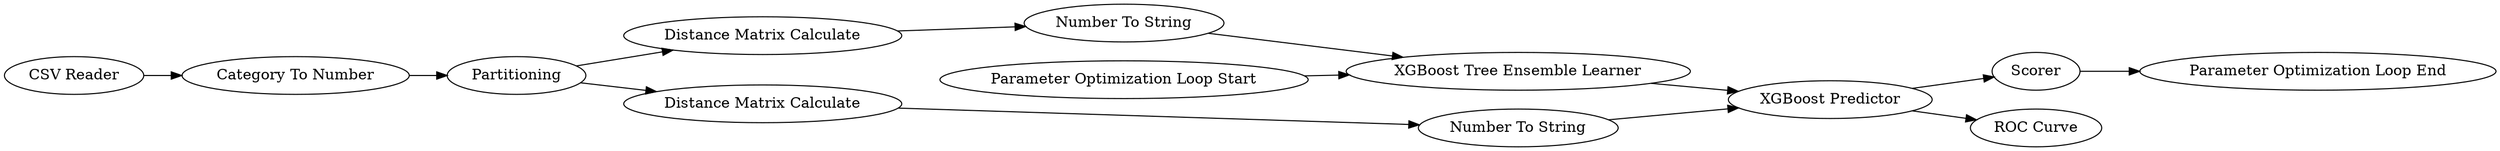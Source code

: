 digraph {
	1 [label="CSV Reader"]
	2 [label="Category To Number"]
	3 [label=Partitioning]
	4 [label="Distance Matrix Calculate"]
	5 [label="Distance Matrix Calculate"]
	118 [label="XGBoost Tree Ensemble Learner"]
	119 [label="XGBoost Predictor"]
	120 [label="Number To String"]
	121 [label="Number To String"]
	122 [label=Scorer]
	123 [label="Parameter Optimization Loop End"]
	124 [label="ROC Curve"]
	125 [label="Parameter Optimization Loop Start"]
	1 -> 2
	2 -> 3
	3 -> 4
	3 -> 5
	4 -> 120
	5 -> 121
	118 -> 119
	119 -> 122
	119 -> 124
	120 -> 118
	121 -> 119
	122 -> 123
	125 -> 118
	rankdir=LR
}
